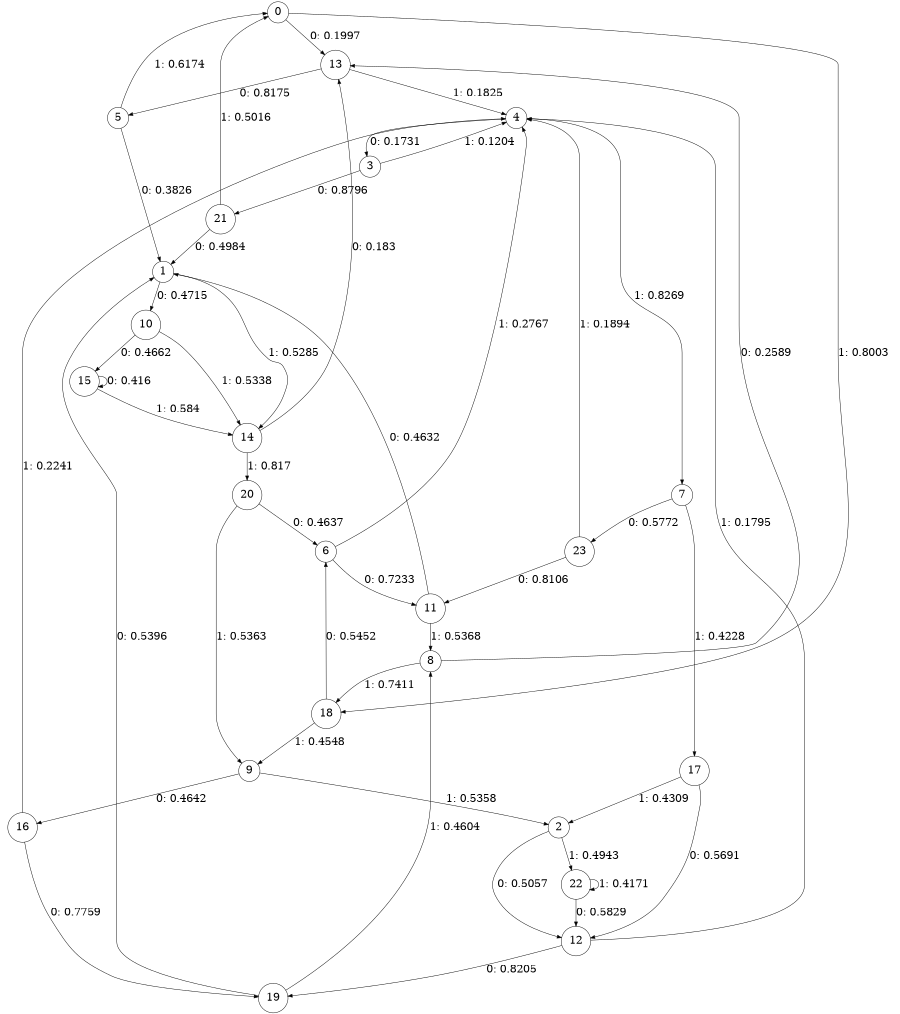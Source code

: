 digraph "ch12faceL6" {
size = "6,8.5";
ratio = "fill";
node [shape = circle];
node [fontsize = 24];
edge [fontsize = 24];
0 -> 13 [label = "0: 0.1997   "];
0 -> 18 [label = "1: 0.8003   "];
1 -> 10 [label = "0: 0.4715   "];
1 -> 14 [label = "1: 0.5285   "];
2 -> 12 [label = "0: 0.5057   "];
2 -> 22 [label = "1: 0.4943   "];
3 -> 21 [label = "0: 0.8796   "];
3 -> 4 [label = "1: 0.1204   "];
4 -> 3 [label = "0: 0.1731   "];
4 -> 7 [label = "1: 0.8269   "];
5 -> 1 [label = "0: 0.3826   "];
5 -> 0 [label = "1: 0.6174   "];
6 -> 11 [label = "0: 0.7233   "];
6 -> 4 [label = "1: 0.2767   "];
7 -> 23 [label = "0: 0.5772   "];
7 -> 17 [label = "1: 0.4228   "];
8 -> 13 [label = "0: 0.2589   "];
8 -> 18 [label = "1: 0.7411   "];
9 -> 16 [label = "0: 0.4642   "];
9 -> 2 [label = "1: 0.5358   "];
10 -> 15 [label = "0: 0.4662   "];
10 -> 14 [label = "1: 0.5338   "];
11 -> 1 [label = "0: 0.4632   "];
11 -> 8 [label = "1: 0.5368   "];
12 -> 19 [label = "0: 0.8205   "];
12 -> 4 [label = "1: 0.1795   "];
13 -> 5 [label = "0: 0.8175   "];
13 -> 4 [label = "1: 0.1825   "];
14 -> 13 [label = "0: 0.183    "];
14 -> 20 [label = "1: 0.817    "];
15 -> 15 [label = "0: 0.416    "];
15 -> 14 [label = "1: 0.584    "];
16 -> 19 [label = "0: 0.7759   "];
16 -> 4 [label = "1: 0.2241   "];
17 -> 12 [label = "0: 0.5691   "];
17 -> 2 [label = "1: 0.4309   "];
18 -> 6 [label = "0: 0.5452   "];
18 -> 9 [label = "1: 0.4548   "];
19 -> 1 [label = "0: 0.5396   "];
19 -> 8 [label = "1: 0.4604   "];
20 -> 6 [label = "0: 0.4637   "];
20 -> 9 [label = "1: 0.5363   "];
21 -> 1 [label = "0: 0.4984   "];
21 -> 0 [label = "1: 0.5016   "];
22 -> 12 [label = "0: 0.5829   "];
22 -> 22 [label = "1: 0.4171   "];
23 -> 11 [label = "0: 0.8106   "];
23 -> 4 [label = "1: 0.1894   "];
}